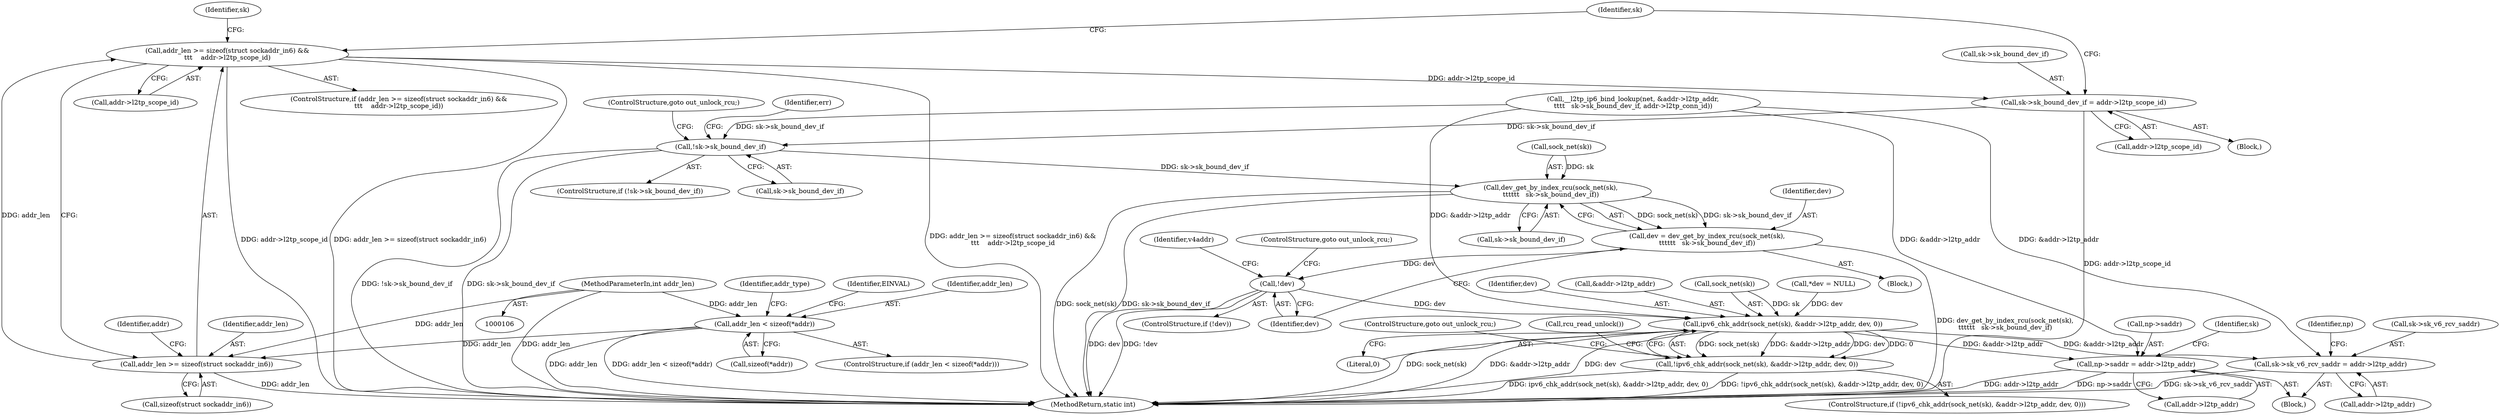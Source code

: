 digraph "0_linux_32c231164b762dddefa13af5a0101032c70b50ef_0@pointer" {
"1000245" [label="(Call,sk->sk_bound_dev_if = addr->l2tp_scope_id)"];
"1000236" [label="(Call,addr_len >= sizeof(struct sockaddr_in6) &&\n\t\t\t    addr->l2tp_scope_id)"];
"1000237" [label="(Call,addr_len >= sizeof(struct sockaddr_in6))"];
"1000148" [label="(Call,addr_len < sizeof(*addr))"];
"1000109" [label="(MethodParameterIn,int addr_len)"];
"1000253" [label="(Call,!sk->sk_bound_dev_if)"];
"1000264" [label="(Call,dev_get_by_index_rcu(sock_net(sk),\n\t\t\t\t\t\t   sk->sk_bound_dev_if))"];
"1000262" [label="(Call,dev = dev_get_by_index_rcu(sock_net(sk),\n\t\t\t\t\t\t   sk->sk_bound_dev_if))"];
"1000271" [label="(Call,!dev)"];
"1000283" [label="(Call,ipv6_chk_addr(sock_net(sk), &addr->l2tp_addr, dev, 0))"];
"1000282" [label="(Call,!ipv6_chk_addr(sock_net(sk), &addr->l2tp_addr, dev, 0))"];
"1000303" [label="(Call,sk->sk_v6_rcv_saddr = addr->l2tp_addr)"];
"1000310" [label="(Call,np->saddr = addr->l2tp_addr)"];
"1000246" [label="(Call,sk->sk_bound_dev_if)"];
"1000244" [label="(Block,)"];
"1000157" [label="(Identifier,addr_type)"];
"1000249" [label="(Call,addr->l2tp_scope_id)"];
"1000259" [label="(Identifier,err)"];
"1000281" [label="(ControlStructure,if (!ipv6_chk_addr(sock_net(sk), &addr->l2tp_addr, dev, 0)))"];
"1000320" [label="(Identifier,sk)"];
"1000272" [label="(Identifier,dev)"];
"1000283" [label="(Call,ipv6_chk_addr(sock_net(sk), &addr->l2tp_addr, dev, 0))"];
"1000237" [label="(Call,addr_len >= sizeof(struct sockaddr_in6))"];
"1000282" [label="(Call,!ipv6_chk_addr(sock_net(sk), &addr->l2tp_addr, dev, 0))"];
"1000314" [label="(Call,addr->l2tp_addr)"];
"1000110" [label="(Block,)"];
"1000235" [label="(ControlStructure,if (addr_len >= sizeof(struct sockaddr_in6) &&\n\t\t\t    addr->l2tp_scope_id))"];
"1000242" [label="(Identifier,addr)"];
"1000273" [label="(ControlStructure,goto out_unlock_rcu;)"];
"1000265" [label="(Call,sock_net(sk))"];
"1000155" [label="(Identifier,EINVAL)"];
"1000227" [label="(Call,*dev = NULL)"];
"1000267" [label="(Call,sk->sk_bound_dev_if)"];
"1000312" [label="(Identifier,np)"];
"1000253" [label="(Call,!sk->sk_bound_dev_if)"];
"1000284" [label="(Call,sock_net(sk))"];
"1000270" [label="(ControlStructure,if (!dev))"];
"1000150" [label="(Call,sizeof(*addr))"];
"1000254" [label="(Call,sk->sk_bound_dev_if)"];
"1000239" [label="(Call,sizeof(struct sockaddr_in6))"];
"1000257" [label="(ControlStructure,goto out_unlock_rcu;)"];
"1000147" [label="(ControlStructure,if (addr_len < sizeof(*addr)))"];
"1000311" [label="(Call,np->saddr)"];
"1000357" [label="(MethodReturn,static int)"];
"1000275" [label="(Identifier,v4addr)"];
"1000185" [label="(Call,__l2tp_ip6_bind_lookup(net, &addr->l2tp_addr,\n\t\t\t\t   sk->sk_bound_dev_if, addr->l2tp_conn_id))"];
"1000310" [label="(Call,np->saddr = addr->l2tp_addr)"];
"1000290" [label="(Identifier,dev)"];
"1000252" [label="(ControlStructure,if (!sk->sk_bound_dev_if))"];
"1000149" [label="(Identifier,addr_len)"];
"1000271" [label="(Call,!dev)"];
"1000292" [label="(ControlStructure,goto out_unlock_rcu;)"];
"1000238" [label="(Identifier,addr_len)"];
"1000303" [label="(Call,sk->sk_v6_rcv_saddr = addr->l2tp_addr)"];
"1000263" [label="(Identifier,dev)"];
"1000304" [label="(Call,sk->sk_v6_rcv_saddr)"];
"1000241" [label="(Call,addr->l2tp_scope_id)"];
"1000236" [label="(Call,addr_len >= sizeof(struct sockaddr_in6) &&\n\t\t\t    addr->l2tp_scope_id)"];
"1000247" [label="(Identifier,sk)"];
"1000234" [label="(Block,)"];
"1000307" [label="(Call,addr->l2tp_addr)"];
"1000148" [label="(Call,addr_len < sizeof(*addr))"];
"1000286" [label="(Call,&addr->l2tp_addr)"];
"1000255" [label="(Identifier,sk)"];
"1000264" [label="(Call,dev_get_by_index_rcu(sock_net(sk),\n\t\t\t\t\t\t   sk->sk_bound_dev_if))"];
"1000245" [label="(Call,sk->sk_bound_dev_if = addr->l2tp_scope_id)"];
"1000291" [label="(Literal,0)"];
"1000109" [label="(MethodParameterIn,int addr_len)"];
"1000262" [label="(Call,dev = dev_get_by_index_rcu(sock_net(sk),\n\t\t\t\t\t\t   sk->sk_bound_dev_if))"];
"1000293" [label="(Call,rcu_read_unlock())"];
"1000245" -> "1000244"  [label="AST: "];
"1000245" -> "1000249"  [label="CFG: "];
"1000246" -> "1000245"  [label="AST: "];
"1000249" -> "1000245"  [label="AST: "];
"1000255" -> "1000245"  [label="CFG: "];
"1000245" -> "1000357"  [label="DDG: addr->l2tp_scope_id"];
"1000236" -> "1000245"  [label="DDG: addr->l2tp_scope_id"];
"1000245" -> "1000253"  [label="DDG: sk->sk_bound_dev_if"];
"1000236" -> "1000235"  [label="AST: "];
"1000236" -> "1000237"  [label="CFG: "];
"1000236" -> "1000241"  [label="CFG: "];
"1000237" -> "1000236"  [label="AST: "];
"1000241" -> "1000236"  [label="AST: "];
"1000247" -> "1000236"  [label="CFG: "];
"1000255" -> "1000236"  [label="CFG: "];
"1000236" -> "1000357"  [label="DDG: addr_len >= sizeof(struct sockaddr_in6)"];
"1000236" -> "1000357"  [label="DDG: addr_len >= sizeof(struct sockaddr_in6) &&\n\t\t\t    addr->l2tp_scope_id"];
"1000236" -> "1000357"  [label="DDG: addr->l2tp_scope_id"];
"1000237" -> "1000236"  [label="DDG: addr_len"];
"1000237" -> "1000239"  [label="CFG: "];
"1000238" -> "1000237"  [label="AST: "];
"1000239" -> "1000237"  [label="AST: "];
"1000242" -> "1000237"  [label="CFG: "];
"1000237" -> "1000357"  [label="DDG: addr_len"];
"1000148" -> "1000237"  [label="DDG: addr_len"];
"1000109" -> "1000237"  [label="DDG: addr_len"];
"1000148" -> "1000147"  [label="AST: "];
"1000148" -> "1000150"  [label="CFG: "];
"1000149" -> "1000148"  [label="AST: "];
"1000150" -> "1000148"  [label="AST: "];
"1000155" -> "1000148"  [label="CFG: "];
"1000157" -> "1000148"  [label="CFG: "];
"1000148" -> "1000357"  [label="DDG: addr_len"];
"1000148" -> "1000357"  [label="DDG: addr_len < sizeof(*addr)"];
"1000109" -> "1000148"  [label="DDG: addr_len"];
"1000109" -> "1000106"  [label="AST: "];
"1000109" -> "1000357"  [label="DDG: addr_len"];
"1000253" -> "1000252"  [label="AST: "];
"1000253" -> "1000254"  [label="CFG: "];
"1000254" -> "1000253"  [label="AST: "];
"1000257" -> "1000253"  [label="CFG: "];
"1000259" -> "1000253"  [label="CFG: "];
"1000253" -> "1000357"  [label="DDG: !sk->sk_bound_dev_if"];
"1000253" -> "1000357"  [label="DDG: sk->sk_bound_dev_if"];
"1000185" -> "1000253"  [label="DDG: sk->sk_bound_dev_if"];
"1000253" -> "1000264"  [label="DDG: sk->sk_bound_dev_if"];
"1000264" -> "1000262"  [label="AST: "];
"1000264" -> "1000267"  [label="CFG: "];
"1000265" -> "1000264"  [label="AST: "];
"1000267" -> "1000264"  [label="AST: "];
"1000262" -> "1000264"  [label="CFG: "];
"1000264" -> "1000357"  [label="DDG: sock_net(sk)"];
"1000264" -> "1000357"  [label="DDG: sk->sk_bound_dev_if"];
"1000264" -> "1000262"  [label="DDG: sock_net(sk)"];
"1000264" -> "1000262"  [label="DDG: sk->sk_bound_dev_if"];
"1000265" -> "1000264"  [label="DDG: sk"];
"1000262" -> "1000234"  [label="AST: "];
"1000263" -> "1000262"  [label="AST: "];
"1000272" -> "1000262"  [label="CFG: "];
"1000262" -> "1000357"  [label="DDG: dev_get_by_index_rcu(sock_net(sk),\n\t\t\t\t\t\t   sk->sk_bound_dev_if)"];
"1000262" -> "1000271"  [label="DDG: dev"];
"1000271" -> "1000270"  [label="AST: "];
"1000271" -> "1000272"  [label="CFG: "];
"1000272" -> "1000271"  [label="AST: "];
"1000273" -> "1000271"  [label="CFG: "];
"1000275" -> "1000271"  [label="CFG: "];
"1000271" -> "1000357"  [label="DDG: dev"];
"1000271" -> "1000357"  [label="DDG: !dev"];
"1000271" -> "1000283"  [label="DDG: dev"];
"1000283" -> "1000282"  [label="AST: "];
"1000283" -> "1000291"  [label="CFG: "];
"1000284" -> "1000283"  [label="AST: "];
"1000286" -> "1000283"  [label="AST: "];
"1000290" -> "1000283"  [label="AST: "];
"1000291" -> "1000283"  [label="AST: "];
"1000282" -> "1000283"  [label="CFG: "];
"1000283" -> "1000357"  [label="DDG: &addr->l2tp_addr"];
"1000283" -> "1000357"  [label="DDG: sock_net(sk)"];
"1000283" -> "1000357"  [label="DDG: dev"];
"1000283" -> "1000282"  [label="DDG: sock_net(sk)"];
"1000283" -> "1000282"  [label="DDG: &addr->l2tp_addr"];
"1000283" -> "1000282"  [label="DDG: dev"];
"1000283" -> "1000282"  [label="DDG: 0"];
"1000284" -> "1000283"  [label="DDG: sk"];
"1000185" -> "1000283"  [label="DDG: &addr->l2tp_addr"];
"1000227" -> "1000283"  [label="DDG: dev"];
"1000283" -> "1000303"  [label="DDG: &addr->l2tp_addr"];
"1000283" -> "1000310"  [label="DDG: &addr->l2tp_addr"];
"1000282" -> "1000281"  [label="AST: "];
"1000292" -> "1000282"  [label="CFG: "];
"1000293" -> "1000282"  [label="CFG: "];
"1000282" -> "1000357"  [label="DDG: !ipv6_chk_addr(sock_net(sk), &addr->l2tp_addr, dev, 0)"];
"1000282" -> "1000357"  [label="DDG: ipv6_chk_addr(sock_net(sk), &addr->l2tp_addr, dev, 0)"];
"1000303" -> "1000110"  [label="AST: "];
"1000303" -> "1000307"  [label="CFG: "];
"1000304" -> "1000303"  [label="AST: "];
"1000307" -> "1000303"  [label="AST: "];
"1000312" -> "1000303"  [label="CFG: "];
"1000303" -> "1000357"  [label="DDG: sk->sk_v6_rcv_saddr"];
"1000185" -> "1000303"  [label="DDG: &addr->l2tp_addr"];
"1000310" -> "1000110"  [label="AST: "];
"1000310" -> "1000314"  [label="CFG: "];
"1000311" -> "1000310"  [label="AST: "];
"1000314" -> "1000310"  [label="AST: "];
"1000320" -> "1000310"  [label="CFG: "];
"1000310" -> "1000357"  [label="DDG: np->saddr"];
"1000310" -> "1000357"  [label="DDG: addr->l2tp_addr"];
"1000185" -> "1000310"  [label="DDG: &addr->l2tp_addr"];
}

